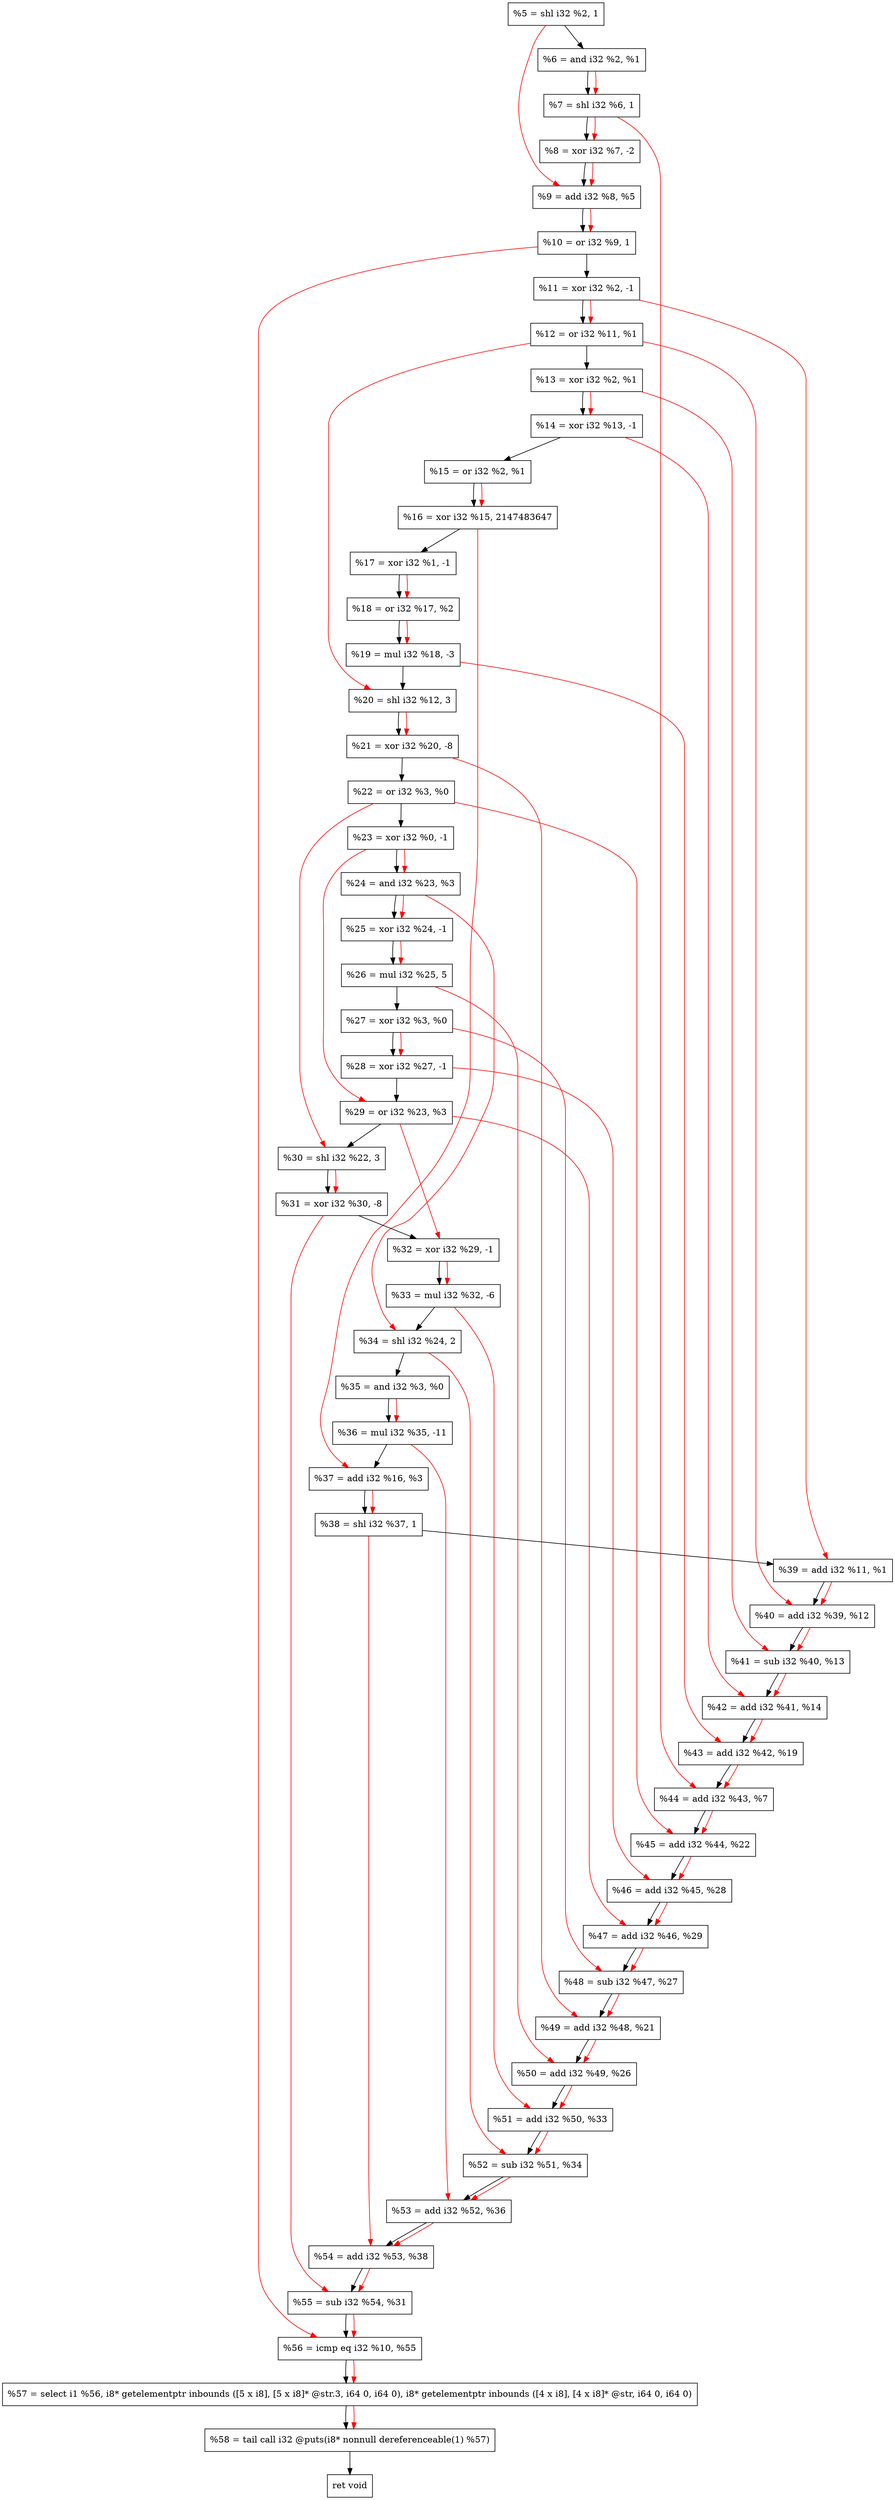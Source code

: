 digraph "DFG for'crackme' function" {
	Node0x1e39dd0[shape=record, label="  %5 = shl i32 %2, 1"];
	Node0x1e39e40[shape=record, label="  %6 = and i32 %2, %1"];
	Node0x1e39eb0[shape=record, label="  %7 = shl i32 %6, 1"];
	Node0x1e39f50[shape=record, label="  %8 = xor i32 %7, -2"];
	Node0x1e39fc0[shape=record, label="  %9 = add i32 %8, %5"];
	Node0x1e3a030[shape=record, label="  %10 = or i32 %9, 1"];
	Node0x1e3a0d0[shape=record, label="  %11 = xor i32 %2, -1"];
	Node0x1e3a140[shape=record, label="  %12 = or i32 %11, %1"];
	Node0x1e3a1b0[shape=record, label="  %13 = xor i32 %2, %1"];
	Node0x1e3a220[shape=record, label="  %14 = xor i32 %13, -1"];
	Node0x1e3a290[shape=record, label="  %15 = or i32 %2, %1"];
	Node0x1e3a330[shape=record, label="  %16 = xor i32 %15, 2147483647"];
	Node0x1e3a3a0[shape=record, label="  %17 = xor i32 %1, -1"];
	Node0x1e3a410[shape=record, label="  %18 = or i32 %17, %2"];
	Node0x1e3a4b0[shape=record, label="  %19 = mul i32 %18, -3"];
	Node0x1e3a550[shape=record, label="  %20 = shl i32 %12, 3"];
	Node0x1e3a5f0[shape=record, label="  %21 = xor i32 %20, -8"];
	Node0x1e3a660[shape=record, label="  %22 = or i32 %3, %0"];
	Node0x1e3a6d0[shape=record, label="  %23 = xor i32 %0, -1"];
	Node0x1e3a740[shape=record, label="  %24 = and i32 %23, %3"];
	Node0x1e3a7b0[shape=record, label="  %25 = xor i32 %24, -1"];
	Node0x1e3a850[shape=record, label="  %26 = mul i32 %25, 5"];
	Node0x1e3a8c0[shape=record, label="  %27 = xor i32 %3, %0"];
	Node0x1e3a930[shape=record, label="  %28 = xor i32 %27, -1"];
	Node0x1e3a9a0[shape=record, label="  %29 = or i32 %23, %3"];
	Node0x1e3aa10[shape=record, label="  %30 = shl i32 %22, 3"];
	Node0x1e3aa80[shape=record, label="  %31 = xor i32 %30, -8"];
	Node0x1e3aaf0[shape=record, label="  %32 = xor i32 %29, -1"];
	Node0x1e3ada0[shape=record, label="  %33 = mul i32 %32, -6"];
	Node0x1e3ae40[shape=record, label="  %34 = shl i32 %24, 2"];
	Node0x1e3aeb0[shape=record, label="  %35 = and i32 %3, %0"];
	Node0x1e3af50[shape=record, label="  %36 = mul i32 %35, -11"];
	Node0x1e3afc0[shape=record, label="  %37 = add i32 %16, %3"];
	Node0x1e3b030[shape=record, label="  %38 = shl i32 %37, 1"];
	Node0x1e3b0a0[shape=record, label="  %39 = add i32 %11, %1"];
	Node0x1e3b110[shape=record, label="  %40 = add i32 %39, %12"];
	Node0x1e3b180[shape=record, label="  %41 = sub i32 %40, %13"];
	Node0x1e3b1f0[shape=record, label="  %42 = add i32 %41, %14"];
	Node0x1e3b260[shape=record, label="  %43 = add i32 %42, %19"];
	Node0x1e3b2d0[shape=record, label="  %44 = add i32 %43, %7"];
	Node0x1e3b340[shape=record, label="  %45 = add i32 %44, %22"];
	Node0x1e3b3b0[shape=record, label="  %46 = add i32 %45, %28"];
	Node0x1e3b420[shape=record, label="  %47 = add i32 %46, %29"];
	Node0x1e3b490[shape=record, label="  %48 = sub i32 %47, %27"];
	Node0x1e3b500[shape=record, label="  %49 = add i32 %48, %21"];
	Node0x1e3b570[shape=record, label="  %50 = add i32 %49, %26"];
	Node0x1e3b5e0[shape=record, label="  %51 = add i32 %50, %33"];
	Node0x1e3b650[shape=record, label="  %52 = sub i32 %51, %34"];
	Node0x1e3b6c0[shape=record, label="  %53 = add i32 %52, %36"];
	Node0x1e3b730[shape=record, label="  %54 = add i32 %53, %38"];
	Node0x1e3b7a0[shape=record, label="  %55 = sub i32 %54, %31"];
	Node0x1e3b810[shape=record, label="  %56 = icmp eq i32 %10, %55"];
	Node0x1dda268[shape=record, label="  %57 = select i1 %56, i8* getelementptr inbounds ([5 x i8], [5 x i8]* @str.3, i64 0, i64 0), i8* getelementptr inbounds ([4 x i8], [4 x i8]* @str, i64 0, i64 0)"];
	Node0x1e3bcb0[shape=record, label="  %58 = tail call i32 @puts(i8* nonnull dereferenceable(1) %57)"];
	Node0x1e3bd00[shape=record, label="  ret void"];
	Node0x1e39dd0 -> Node0x1e39e40;
	Node0x1e39e40 -> Node0x1e39eb0;
	Node0x1e39eb0 -> Node0x1e39f50;
	Node0x1e39f50 -> Node0x1e39fc0;
	Node0x1e39fc0 -> Node0x1e3a030;
	Node0x1e3a030 -> Node0x1e3a0d0;
	Node0x1e3a0d0 -> Node0x1e3a140;
	Node0x1e3a140 -> Node0x1e3a1b0;
	Node0x1e3a1b0 -> Node0x1e3a220;
	Node0x1e3a220 -> Node0x1e3a290;
	Node0x1e3a290 -> Node0x1e3a330;
	Node0x1e3a330 -> Node0x1e3a3a0;
	Node0x1e3a3a0 -> Node0x1e3a410;
	Node0x1e3a410 -> Node0x1e3a4b0;
	Node0x1e3a4b0 -> Node0x1e3a550;
	Node0x1e3a550 -> Node0x1e3a5f0;
	Node0x1e3a5f0 -> Node0x1e3a660;
	Node0x1e3a660 -> Node0x1e3a6d0;
	Node0x1e3a6d0 -> Node0x1e3a740;
	Node0x1e3a740 -> Node0x1e3a7b0;
	Node0x1e3a7b0 -> Node0x1e3a850;
	Node0x1e3a850 -> Node0x1e3a8c0;
	Node0x1e3a8c0 -> Node0x1e3a930;
	Node0x1e3a930 -> Node0x1e3a9a0;
	Node0x1e3a9a0 -> Node0x1e3aa10;
	Node0x1e3aa10 -> Node0x1e3aa80;
	Node0x1e3aa80 -> Node0x1e3aaf0;
	Node0x1e3aaf0 -> Node0x1e3ada0;
	Node0x1e3ada0 -> Node0x1e3ae40;
	Node0x1e3ae40 -> Node0x1e3aeb0;
	Node0x1e3aeb0 -> Node0x1e3af50;
	Node0x1e3af50 -> Node0x1e3afc0;
	Node0x1e3afc0 -> Node0x1e3b030;
	Node0x1e3b030 -> Node0x1e3b0a0;
	Node0x1e3b0a0 -> Node0x1e3b110;
	Node0x1e3b110 -> Node0x1e3b180;
	Node0x1e3b180 -> Node0x1e3b1f0;
	Node0x1e3b1f0 -> Node0x1e3b260;
	Node0x1e3b260 -> Node0x1e3b2d0;
	Node0x1e3b2d0 -> Node0x1e3b340;
	Node0x1e3b340 -> Node0x1e3b3b0;
	Node0x1e3b3b0 -> Node0x1e3b420;
	Node0x1e3b420 -> Node0x1e3b490;
	Node0x1e3b490 -> Node0x1e3b500;
	Node0x1e3b500 -> Node0x1e3b570;
	Node0x1e3b570 -> Node0x1e3b5e0;
	Node0x1e3b5e0 -> Node0x1e3b650;
	Node0x1e3b650 -> Node0x1e3b6c0;
	Node0x1e3b6c0 -> Node0x1e3b730;
	Node0x1e3b730 -> Node0x1e3b7a0;
	Node0x1e3b7a0 -> Node0x1e3b810;
	Node0x1e3b810 -> Node0x1dda268;
	Node0x1dda268 -> Node0x1e3bcb0;
	Node0x1e3bcb0 -> Node0x1e3bd00;
edge [color=red]
	Node0x1e39e40 -> Node0x1e39eb0;
	Node0x1e39eb0 -> Node0x1e39f50;
	Node0x1e39f50 -> Node0x1e39fc0;
	Node0x1e39dd0 -> Node0x1e39fc0;
	Node0x1e39fc0 -> Node0x1e3a030;
	Node0x1e3a0d0 -> Node0x1e3a140;
	Node0x1e3a1b0 -> Node0x1e3a220;
	Node0x1e3a290 -> Node0x1e3a330;
	Node0x1e3a3a0 -> Node0x1e3a410;
	Node0x1e3a410 -> Node0x1e3a4b0;
	Node0x1e3a140 -> Node0x1e3a550;
	Node0x1e3a550 -> Node0x1e3a5f0;
	Node0x1e3a6d0 -> Node0x1e3a740;
	Node0x1e3a740 -> Node0x1e3a7b0;
	Node0x1e3a7b0 -> Node0x1e3a850;
	Node0x1e3a8c0 -> Node0x1e3a930;
	Node0x1e3a6d0 -> Node0x1e3a9a0;
	Node0x1e3a660 -> Node0x1e3aa10;
	Node0x1e3aa10 -> Node0x1e3aa80;
	Node0x1e3a9a0 -> Node0x1e3aaf0;
	Node0x1e3aaf0 -> Node0x1e3ada0;
	Node0x1e3a740 -> Node0x1e3ae40;
	Node0x1e3aeb0 -> Node0x1e3af50;
	Node0x1e3a330 -> Node0x1e3afc0;
	Node0x1e3afc0 -> Node0x1e3b030;
	Node0x1e3a0d0 -> Node0x1e3b0a0;
	Node0x1e3b0a0 -> Node0x1e3b110;
	Node0x1e3a140 -> Node0x1e3b110;
	Node0x1e3b110 -> Node0x1e3b180;
	Node0x1e3a1b0 -> Node0x1e3b180;
	Node0x1e3b180 -> Node0x1e3b1f0;
	Node0x1e3a220 -> Node0x1e3b1f0;
	Node0x1e3b1f0 -> Node0x1e3b260;
	Node0x1e3a4b0 -> Node0x1e3b260;
	Node0x1e3b260 -> Node0x1e3b2d0;
	Node0x1e39eb0 -> Node0x1e3b2d0;
	Node0x1e3b2d0 -> Node0x1e3b340;
	Node0x1e3a660 -> Node0x1e3b340;
	Node0x1e3b340 -> Node0x1e3b3b0;
	Node0x1e3a930 -> Node0x1e3b3b0;
	Node0x1e3b3b0 -> Node0x1e3b420;
	Node0x1e3a9a0 -> Node0x1e3b420;
	Node0x1e3b420 -> Node0x1e3b490;
	Node0x1e3a8c0 -> Node0x1e3b490;
	Node0x1e3b490 -> Node0x1e3b500;
	Node0x1e3a5f0 -> Node0x1e3b500;
	Node0x1e3b500 -> Node0x1e3b570;
	Node0x1e3a850 -> Node0x1e3b570;
	Node0x1e3b570 -> Node0x1e3b5e0;
	Node0x1e3ada0 -> Node0x1e3b5e0;
	Node0x1e3b5e0 -> Node0x1e3b650;
	Node0x1e3ae40 -> Node0x1e3b650;
	Node0x1e3b650 -> Node0x1e3b6c0;
	Node0x1e3af50 -> Node0x1e3b6c0;
	Node0x1e3b6c0 -> Node0x1e3b730;
	Node0x1e3b030 -> Node0x1e3b730;
	Node0x1e3b730 -> Node0x1e3b7a0;
	Node0x1e3aa80 -> Node0x1e3b7a0;
	Node0x1e3a030 -> Node0x1e3b810;
	Node0x1e3b7a0 -> Node0x1e3b810;
	Node0x1e3b810 -> Node0x1dda268;
	Node0x1dda268 -> Node0x1e3bcb0;
}

